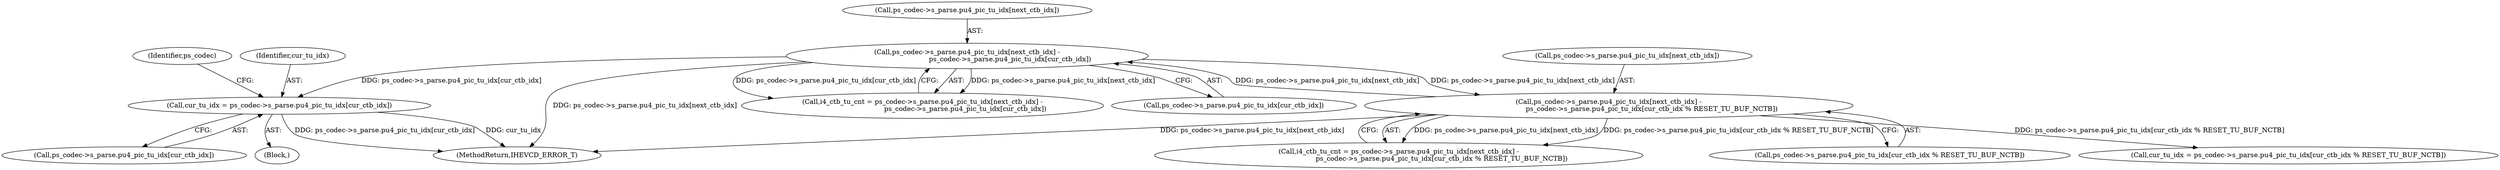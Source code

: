 digraph "0_Android_2b9fb0c2074d370a254b35e2489de2d94943578d@pointer" {
"1004026" [label="(Call,cur_tu_idx = ps_codec->s_parse.pu4_pic_tu_idx[cur_ctb_idx])"];
"1004011" [label="(Call,ps_codec->s_parse.pu4_pic_tu_idx[next_ctb_idx] -\n                                        ps_codec->s_parse.pu4_pic_tu_idx[cur_ctb_idx])"];
"1003979" [label="(Call,ps_codec->s_parse.pu4_pic_tu_idx[next_ctb_idx] -\n                                        ps_codec->s_parse.pu4_pic_tu_idx[cur_ctb_idx % RESET_TU_BUF_NCTB])"];
"1004027" [label="(Identifier,cur_tu_idx)"];
"1003980" [label="(Call,ps_codec->s_parse.pu4_pic_tu_idx[next_ctb_idx])"];
"1003987" [label="(Call,ps_codec->s_parse.pu4_pic_tu_idx[cur_ctb_idx % RESET_TU_BUF_NCTB])"];
"1004028" [label="(Call,ps_codec->s_parse.pu4_pic_tu_idx[cur_ctb_idx])"];
"1004011" [label="(Call,ps_codec->s_parse.pu4_pic_tu_idx[next_ctb_idx] -\n                                        ps_codec->s_parse.pu4_pic_tu_idx[cur_ctb_idx])"];
"1004008" [label="(Block,)"];
"1003979" [label="(Call,ps_codec->s_parse.pu4_pic_tu_idx[next_ctb_idx] -\n                                        ps_codec->s_parse.pu4_pic_tu_idx[cur_ctb_idx % RESET_TU_BUF_NCTB])"];
"1003996" [label="(Call,cur_tu_idx = ps_codec->s_parse.pu4_pic_tu_idx[cur_ctb_idx % RESET_TU_BUF_NCTB])"];
"1004009" [label="(Call,i4_ctb_tu_cnt = ps_codec->s_parse.pu4_pic_tu_idx[next_ctb_idx] -\n                                        ps_codec->s_parse.pu4_pic_tu_idx[cur_ctb_idx])"];
"1004019" [label="(Call,ps_codec->s_parse.pu4_pic_tu_idx[cur_ctb_idx])"];
"1004012" [label="(Call,ps_codec->s_parse.pu4_pic_tu_idx[next_ctb_idx])"];
"1003977" [label="(Call,i4_ctb_tu_cnt = ps_codec->s_parse.pu4_pic_tu_idx[next_ctb_idx] -\n                                        ps_codec->s_parse.pu4_pic_tu_idx[cur_ctb_idx % RESET_TU_BUF_NCTB])"];
"1005291" [label="(MethodReturn,IHEVCD_ERROR_T)"];
"1004039" [label="(Identifier,ps_codec)"];
"1004026" [label="(Call,cur_tu_idx = ps_codec->s_parse.pu4_pic_tu_idx[cur_ctb_idx])"];
"1004026" -> "1004008"  [label="AST: "];
"1004026" -> "1004028"  [label="CFG: "];
"1004027" -> "1004026"  [label="AST: "];
"1004028" -> "1004026"  [label="AST: "];
"1004039" -> "1004026"  [label="CFG: "];
"1004026" -> "1005291"  [label="DDG: ps_codec->s_parse.pu4_pic_tu_idx[cur_ctb_idx]"];
"1004026" -> "1005291"  [label="DDG: cur_tu_idx"];
"1004011" -> "1004026"  [label="DDG: ps_codec->s_parse.pu4_pic_tu_idx[cur_ctb_idx]"];
"1004011" -> "1004009"  [label="AST: "];
"1004011" -> "1004019"  [label="CFG: "];
"1004012" -> "1004011"  [label="AST: "];
"1004019" -> "1004011"  [label="AST: "];
"1004009" -> "1004011"  [label="CFG: "];
"1004011" -> "1005291"  [label="DDG: ps_codec->s_parse.pu4_pic_tu_idx[next_ctb_idx]"];
"1004011" -> "1003979"  [label="DDG: ps_codec->s_parse.pu4_pic_tu_idx[next_ctb_idx]"];
"1004011" -> "1004009"  [label="DDG: ps_codec->s_parse.pu4_pic_tu_idx[next_ctb_idx]"];
"1004011" -> "1004009"  [label="DDG: ps_codec->s_parse.pu4_pic_tu_idx[cur_ctb_idx]"];
"1003979" -> "1004011"  [label="DDG: ps_codec->s_parse.pu4_pic_tu_idx[next_ctb_idx]"];
"1003979" -> "1003977"  [label="AST: "];
"1003979" -> "1003987"  [label="CFG: "];
"1003980" -> "1003979"  [label="AST: "];
"1003987" -> "1003979"  [label="AST: "];
"1003977" -> "1003979"  [label="CFG: "];
"1003979" -> "1005291"  [label="DDG: ps_codec->s_parse.pu4_pic_tu_idx[next_ctb_idx]"];
"1003979" -> "1003977"  [label="DDG: ps_codec->s_parse.pu4_pic_tu_idx[next_ctb_idx]"];
"1003979" -> "1003977"  [label="DDG: ps_codec->s_parse.pu4_pic_tu_idx[cur_ctb_idx % RESET_TU_BUF_NCTB]"];
"1003979" -> "1003996"  [label="DDG: ps_codec->s_parse.pu4_pic_tu_idx[cur_ctb_idx % RESET_TU_BUF_NCTB]"];
}
